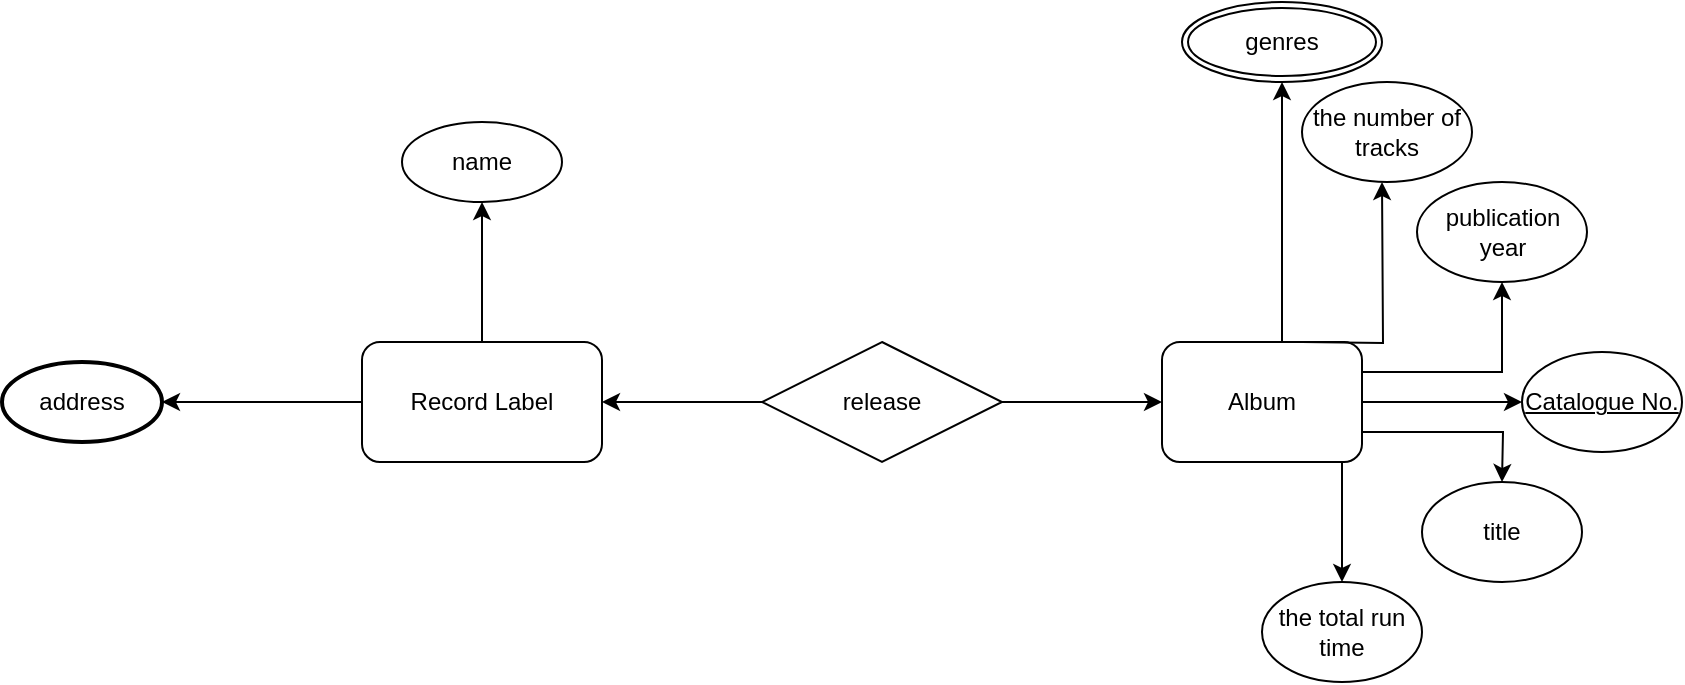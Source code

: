 <mxfile version="22.0.4" type="github">
  <diagram name="Page-1" id="upIVOssWVjpstBT8P20Z">
    <mxGraphModel dx="1979" dy="639" grid="1" gridSize="10" guides="1" tooltips="1" connect="1" arrows="1" fold="1" page="1" pageScale="1" pageWidth="827" pageHeight="1169" math="0" shadow="0">
      <root>
        <mxCell id="0" />
        <mxCell id="1" parent="0" />
        <mxCell id="kYXpHn-lpqMNt8EP_O13-3" value="" style="edgeStyle=orthogonalEdgeStyle;rounded=0;orthogonalLoop=1;jettySize=auto;html=1;" edge="1" parent="1" source="kYXpHn-lpqMNt8EP_O13-1" target="kYXpHn-lpqMNt8EP_O13-2">
          <mxGeometry relative="1" as="geometry" />
        </mxCell>
        <mxCell id="kYXpHn-lpqMNt8EP_O13-4" style="edgeStyle=orthogonalEdgeStyle;rounded=0;orthogonalLoop=1;jettySize=auto;html=1;exitX=1;exitY=0.75;exitDx=0;exitDy=0;" edge="1" parent="1" source="kYXpHn-lpqMNt8EP_O13-1">
          <mxGeometry relative="1" as="geometry">
            <mxPoint x="560" y="730" as="targetPoint" />
          </mxGeometry>
        </mxCell>
        <mxCell id="kYXpHn-lpqMNt8EP_O13-6" style="edgeStyle=orthogonalEdgeStyle;rounded=0;orthogonalLoop=1;jettySize=auto;html=1;exitX=1;exitY=0.25;exitDx=0;exitDy=0;entryX=0.5;entryY=1;entryDx=0;entryDy=0;" edge="1" parent="1" source="kYXpHn-lpqMNt8EP_O13-1" target="kYXpHn-lpqMNt8EP_O13-7">
          <mxGeometry relative="1" as="geometry">
            <mxPoint x="560" y="640" as="targetPoint" />
            <Array as="points">
              <mxPoint x="560" y="675" />
              <mxPoint x="560" y="635" />
            </Array>
          </mxGeometry>
        </mxCell>
        <mxCell id="kYXpHn-lpqMNt8EP_O13-14" style="edgeStyle=orthogonalEdgeStyle;rounded=0;orthogonalLoop=1;jettySize=auto;html=1;" edge="1" parent="1">
          <mxGeometry relative="1" as="geometry">
            <mxPoint x="480" y="780" as="targetPoint" />
            <mxPoint x="480.011" y="720" as="sourcePoint" />
          </mxGeometry>
        </mxCell>
        <mxCell id="kYXpHn-lpqMNt8EP_O13-16" value="" style="edgeStyle=orthogonalEdgeStyle;rounded=0;orthogonalLoop=1;jettySize=auto;html=1;" edge="1" parent="1">
          <mxGeometry relative="1" as="geometry">
            <mxPoint x="399.001" y="660" as="sourcePoint" />
            <mxPoint x="450" y="530" as="targetPoint" />
            <Array as="points">
              <mxPoint x="450" y="660" />
              <mxPoint x="450" y="550" />
            </Array>
          </mxGeometry>
        </mxCell>
        <mxCell id="kYXpHn-lpqMNt8EP_O13-1" value="Album" style="rounded=1;whiteSpace=wrap;html=1;" vertex="1" parent="1">
          <mxGeometry x="390" y="660" width="100" height="60" as="geometry" />
        </mxCell>
        <mxCell id="kYXpHn-lpqMNt8EP_O13-2" value="&lt;u&gt;Catalogue No.&lt;/u&gt;" style="ellipse;whiteSpace=wrap;html=1;rounded=1;" vertex="1" parent="1">
          <mxGeometry x="570" y="665" width="80" height="50" as="geometry" />
        </mxCell>
        <mxCell id="kYXpHn-lpqMNt8EP_O13-5" value="title" style="ellipse;whiteSpace=wrap;html=1;rounded=1;" vertex="1" parent="1">
          <mxGeometry x="520" y="730" width="80" height="50" as="geometry" />
        </mxCell>
        <mxCell id="kYXpHn-lpqMNt8EP_O13-7" value="publication year" style="ellipse;whiteSpace=wrap;html=1;" vertex="1" parent="1">
          <mxGeometry x="517.5" y="580" width="85" height="50" as="geometry" />
        </mxCell>
        <mxCell id="kYXpHn-lpqMNt8EP_O13-10" value="" style="edgeStyle=orthogonalEdgeStyle;rounded=0;orthogonalLoop=1;jettySize=auto;html=1;" edge="1" parent="1">
          <mxGeometry relative="1" as="geometry">
            <mxPoint x="460" y="660" as="sourcePoint" />
            <mxPoint x="500" y="580" as="targetPoint" />
          </mxGeometry>
        </mxCell>
        <mxCell id="kYXpHn-lpqMNt8EP_O13-11" value="the number of tracks" style="ellipse;whiteSpace=wrap;html=1;gradientColor=none;perimeterSpacing=1;strokeWidth=1;" vertex="1" parent="1">
          <mxGeometry x="460" y="530" width="85" height="50" as="geometry" />
        </mxCell>
        <mxCell id="kYXpHn-lpqMNt8EP_O13-15" value="the total run time" style="ellipse;whiteSpace=wrap;html=1;rounded=1;" vertex="1" parent="1">
          <mxGeometry x="440" y="780" width="80" height="50" as="geometry" />
        </mxCell>
        <mxCell id="kYXpHn-lpqMNt8EP_O13-18" value="genres" style="ellipse;shape=doubleEllipse;margin=3;whiteSpace=wrap;html=1;align=center;" vertex="1" parent="1">
          <mxGeometry x="400" y="490" width="100" height="40" as="geometry" />
        </mxCell>
        <mxCell id="kYXpHn-lpqMNt8EP_O13-28" value="" style="edgeStyle=orthogonalEdgeStyle;rounded=0;orthogonalLoop=1;jettySize=auto;html=1;" edge="1" parent="1" source="kYXpHn-lpqMNt8EP_O13-27" target="kYXpHn-lpqMNt8EP_O13-1">
          <mxGeometry relative="1" as="geometry" />
        </mxCell>
        <mxCell id="kYXpHn-lpqMNt8EP_O13-32" value="" style="edgeStyle=orthogonalEdgeStyle;rounded=0;orthogonalLoop=1;jettySize=auto;html=1;" edge="1" parent="1" source="kYXpHn-lpqMNt8EP_O13-27" target="kYXpHn-lpqMNt8EP_O13-31">
          <mxGeometry relative="1" as="geometry" />
        </mxCell>
        <mxCell id="kYXpHn-lpqMNt8EP_O13-27" value="release" style="shape=rhombus;perimeter=rhombusPerimeter;whiteSpace=wrap;html=1;align=center;" vertex="1" parent="1">
          <mxGeometry x="190" y="660" width="120" height="60" as="geometry" />
        </mxCell>
        <mxCell id="kYXpHn-lpqMNt8EP_O13-36" value="" style="edgeStyle=orthogonalEdgeStyle;rounded=0;orthogonalLoop=1;jettySize=auto;html=1;" edge="1" parent="1" source="kYXpHn-lpqMNt8EP_O13-31" target="kYXpHn-lpqMNt8EP_O13-35">
          <mxGeometry relative="1" as="geometry" />
        </mxCell>
        <mxCell id="kYXpHn-lpqMNt8EP_O13-40" value="" style="edgeStyle=orthogonalEdgeStyle;rounded=0;orthogonalLoop=1;jettySize=auto;html=1;" edge="1" parent="1" source="kYXpHn-lpqMNt8EP_O13-31">
          <mxGeometry relative="1" as="geometry">
            <mxPoint x="-110" y="690" as="targetPoint" />
          </mxGeometry>
        </mxCell>
        <mxCell id="kYXpHn-lpqMNt8EP_O13-31" value="Record Label" style="rounded=1;whiteSpace=wrap;html=1;" vertex="1" parent="1">
          <mxGeometry x="-10" y="660" width="120" height="60" as="geometry" />
        </mxCell>
        <mxCell id="kYXpHn-lpqMNt8EP_O13-35" value="name" style="ellipse;whiteSpace=wrap;html=1;rounded=1;" vertex="1" parent="1">
          <mxGeometry x="10" y="550" width="80" height="40" as="geometry" />
        </mxCell>
        <mxCell id="kYXpHn-lpqMNt8EP_O13-43" value="address" style="ellipse;whiteSpace=wrap;html=1;rounded=1;strokeWidth=2;" vertex="1" parent="1">
          <mxGeometry x="-190" y="670" width="80" height="40" as="geometry" />
        </mxCell>
      </root>
    </mxGraphModel>
  </diagram>
</mxfile>

